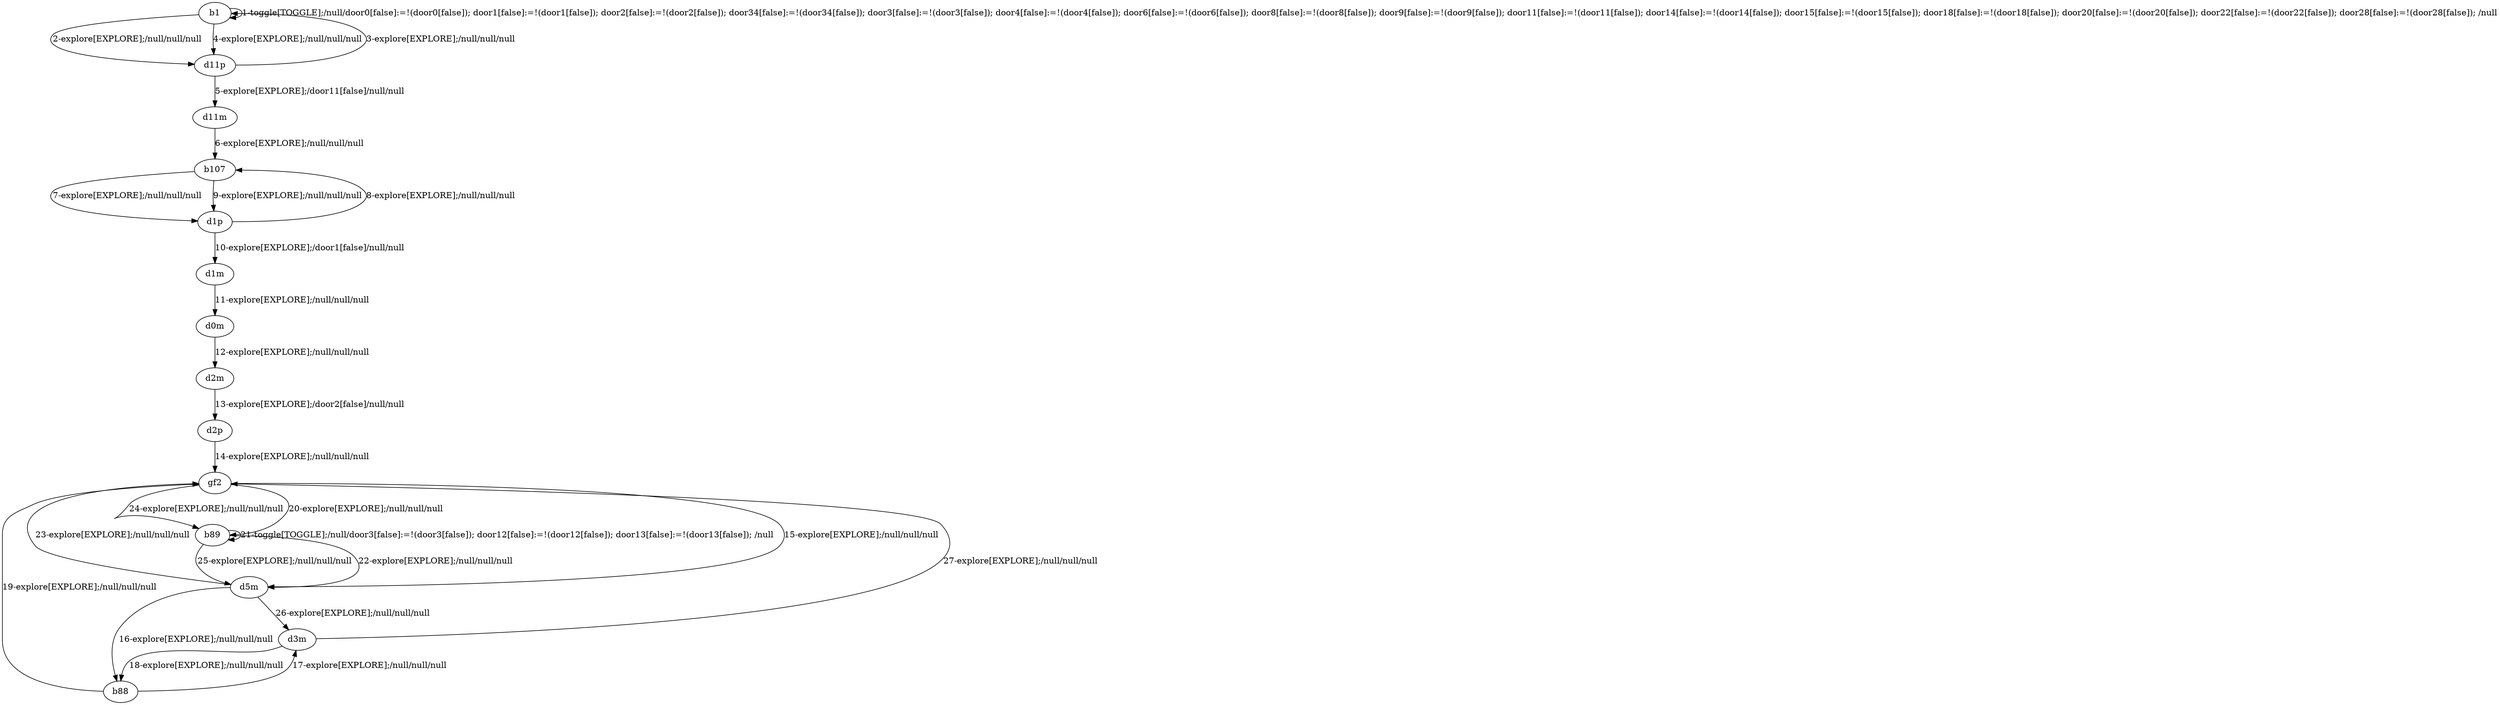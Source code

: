 # Total number of goals covered by this test: 1
# d3m --> gf2

digraph g {
"b1" -> "b1" [label = "1-toggle[TOGGLE];/null/door0[false]:=!(door0[false]); door1[false]:=!(door1[false]); door2[false]:=!(door2[false]); door34[false]:=!(door34[false]); door3[false]:=!(door3[false]); door4[false]:=!(door4[false]); door6[false]:=!(door6[false]); door8[false]:=!(door8[false]); door9[false]:=!(door9[false]); door11[false]:=!(door11[false]); door14[false]:=!(door14[false]); door15[false]:=!(door15[false]); door18[false]:=!(door18[false]); door20[false]:=!(door20[false]); door22[false]:=!(door22[false]); door28[false]:=!(door28[false]); /null"];
"b1" -> "d11p" [label = "2-explore[EXPLORE];/null/null/null"];
"d11p" -> "b1" [label = "3-explore[EXPLORE];/null/null/null"];
"b1" -> "d11p" [label = "4-explore[EXPLORE];/null/null/null"];
"d11p" -> "d11m" [label = "5-explore[EXPLORE];/door11[false]/null/null"];
"d11m" -> "b107" [label = "6-explore[EXPLORE];/null/null/null"];
"b107" -> "d1p" [label = "7-explore[EXPLORE];/null/null/null"];
"d1p" -> "b107" [label = "8-explore[EXPLORE];/null/null/null"];
"b107" -> "d1p" [label = "9-explore[EXPLORE];/null/null/null"];
"d1p" -> "d1m" [label = "10-explore[EXPLORE];/door1[false]/null/null"];
"d1m" -> "d0m" [label = "11-explore[EXPLORE];/null/null/null"];
"d0m" -> "d2m" [label = "12-explore[EXPLORE];/null/null/null"];
"d2m" -> "d2p" [label = "13-explore[EXPLORE];/door2[false]/null/null"];
"d2p" -> "gf2" [label = "14-explore[EXPLORE];/null/null/null"];
"gf2" -> "d5m" [label = "15-explore[EXPLORE];/null/null/null"];
"d5m" -> "b88" [label = "16-explore[EXPLORE];/null/null/null"];
"b88" -> "d3m" [label = "17-explore[EXPLORE];/null/null/null"];
"d3m" -> "b88" [label = "18-explore[EXPLORE];/null/null/null"];
"b88" -> "gf2" [label = "19-explore[EXPLORE];/null/null/null"];
"gf2" -> "b89" [label = "20-explore[EXPLORE];/null/null/null"];
"b89" -> "b89" [label = "21-toggle[TOGGLE];/null/door3[false]:=!(door3[false]); door12[false]:=!(door12[false]); door13[false]:=!(door13[false]); /null"];
"b89" -> "d5m" [label = "22-explore[EXPLORE];/null/null/null"];
"d5m" -> "gf2" [label = "23-explore[EXPLORE];/null/null/null"];
"gf2" -> "b89" [label = "24-explore[EXPLORE];/null/null/null"];
"b89" -> "d5m" [label = "25-explore[EXPLORE];/null/null/null"];
"d5m" -> "d3m" [label = "26-explore[EXPLORE];/null/null/null"];
"d3m" -> "gf2" [label = "27-explore[EXPLORE];/null/null/null"];
}